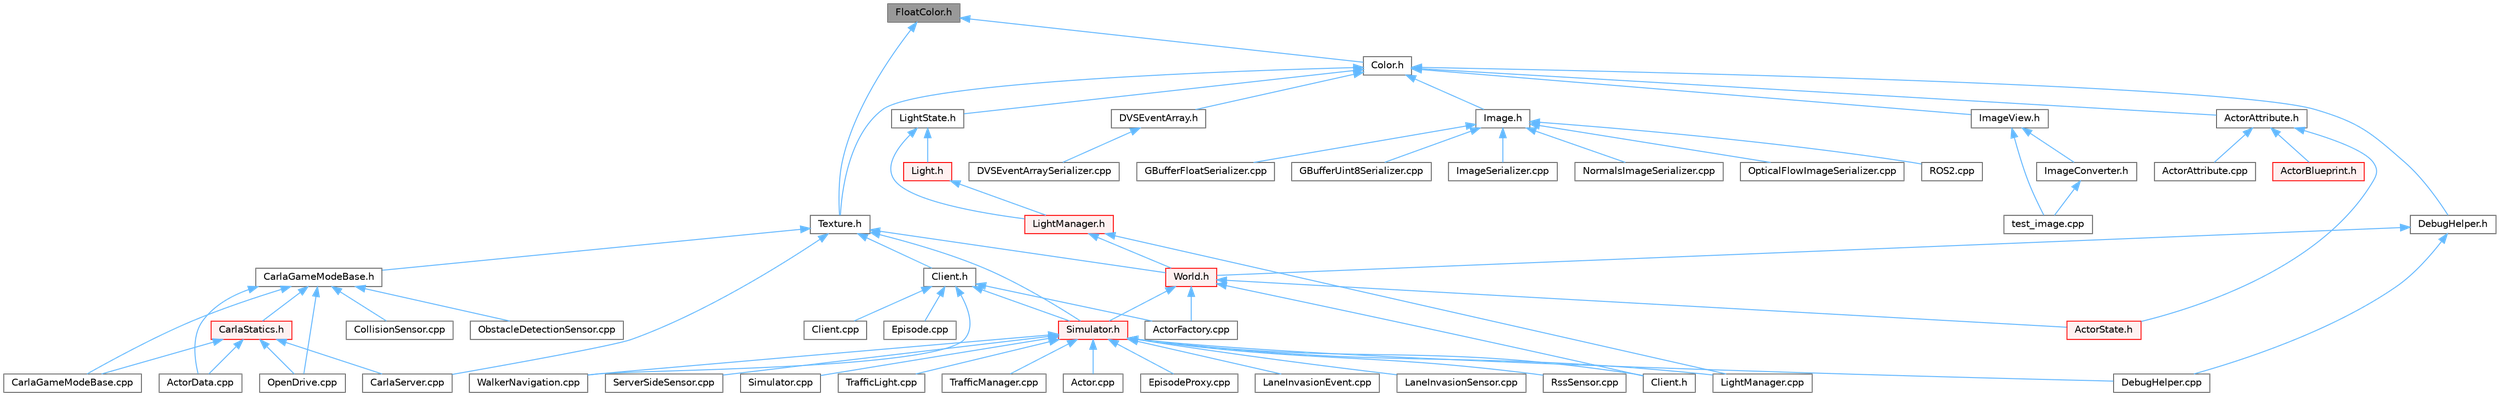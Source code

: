 digraph "FloatColor.h"
{
 // INTERACTIVE_SVG=YES
 // LATEX_PDF_SIZE
  bgcolor="transparent";
  edge [fontname=Helvetica,fontsize=10,labelfontname=Helvetica,labelfontsize=10];
  node [fontname=Helvetica,fontsize=10,shape=box,height=0.2,width=0.4];
  Node1 [id="Node000001",label="FloatColor.h",height=0.2,width=0.4,color="gray40", fillcolor="grey60", style="filled", fontcolor="black",tooltip=" "];
  Node1 -> Node2 [id="edge1_Node000001_Node000002",dir="back",color="steelblue1",style="solid",tooltip=" "];
  Node2 [id="Node000002",label="Color.h",height=0.2,width=0.4,color="grey40", fillcolor="white", style="filled",URL="$db/d51/sensor_2data_2Color_8h.html",tooltip=" "];
  Node2 -> Node3 [id="edge2_Node000002_Node000003",dir="back",color="steelblue1",style="solid",tooltip=" "];
  Node3 [id="Node000003",label="ActorAttribute.h",height=0.2,width=0.4,color="grey40", fillcolor="white", style="filled",URL="$d1/d5d/LibCarla_2source_2carla_2client_2ActorAttribute_8h.html",tooltip=" "];
  Node3 -> Node4 [id="edge3_Node000003_Node000004",dir="back",color="steelblue1",style="solid",tooltip=" "];
  Node4 [id="Node000004",label="ActorAttribute.cpp",height=0.2,width=0.4,color="grey40", fillcolor="white", style="filled",URL="$dc/d32/ActorAttribute_8cpp.html",tooltip=" "];
  Node3 -> Node5 [id="edge4_Node000003_Node000005",dir="back",color="steelblue1",style="solid",tooltip=" "];
  Node5 [id="Node000005",label="ActorBlueprint.h",height=0.2,width=0.4,color="red", fillcolor="#FFF0F0", style="filled",URL="$de/de7/ActorBlueprint_8h.html",tooltip=" "];
  Node3 -> Node11 [id="edge5_Node000003_Node000011",dir="back",color="steelblue1",style="solid",tooltip=" "];
  Node11 [id="Node000011",label="ActorState.h",height=0.2,width=0.4,color="red", fillcolor="#FFF0F0", style="filled",URL="$d4/d22/client_2detail_2ActorState_8h.html",tooltip=" "];
  Node2 -> Node90 [id="edge6_Node000002_Node000090",dir="back",color="steelblue1",style="solid",tooltip=" "];
  Node90 [id="Node000090",label="DVSEventArray.h",height=0.2,width=0.4,color="grey40", fillcolor="white", style="filled",URL="$d5/dc8/DVSEventArray_8h.html",tooltip=" "];
  Node90 -> Node91 [id="edge7_Node000090_Node000091",dir="back",color="steelblue1",style="solid",tooltip=" "];
  Node91 [id="Node000091",label="DVSEventArraySerializer.cpp",height=0.2,width=0.4,color="grey40", fillcolor="white", style="filled",URL="$d0/d60/DVSEventArraySerializer_8cpp.html",tooltip=" "];
  Node2 -> Node92 [id="edge8_Node000002_Node000092",dir="back",color="steelblue1",style="solid",tooltip=" "];
  Node92 [id="Node000092",label="DebugHelper.h",height=0.2,width=0.4,color="grey40", fillcolor="white", style="filled",URL="$d1/dbe/DebugHelper_8h.html",tooltip=" "];
  Node92 -> Node67 [id="edge9_Node000092_Node000067",dir="back",color="steelblue1",style="solid",tooltip=" "];
  Node67 [id="Node000067",label="DebugHelper.cpp",height=0.2,width=0.4,color="grey40", fillcolor="white", style="filled",URL="$d2/d01/DebugHelper_8cpp.html",tooltip=" "];
  Node92 -> Node93 [id="edge10_Node000092_Node000093",dir="back",color="steelblue1",style="solid",tooltip=" "];
  Node93 [id="Node000093",label="World.h",height=0.2,width=0.4,color="red", fillcolor="#FFF0F0", style="filled",URL="$dd/d5b/World_8h.html",tooltip=" "];
  Node93 -> Node15 [id="edge11_Node000093_Node000015",dir="back",color="steelblue1",style="solid",tooltip=" "];
  Node15 [id="Node000015",label="ActorFactory.cpp",height=0.2,width=0.4,color="grey40", fillcolor="white", style="filled",URL="$df/dd6/ActorFactory_8cpp.html",tooltip=" "];
  Node93 -> Node11 [id="edge12_Node000093_Node000011",dir="back",color="steelblue1",style="solid",tooltip=" "];
  Node93 -> Node66 [id="edge13_Node000093_Node000066",dir="back",color="steelblue1",style="solid",tooltip=" "];
  Node66 [id="Node000066",label="Client.h",height=0.2,width=0.4,color="grey40", fillcolor="white", style="filled",URL="$dd/de3/client_2Client_8h.html",tooltip=" "];
  Node93 -> Node65 [id="edge14_Node000093_Node000065",dir="back",color="steelblue1",style="solid",tooltip=" "];
  Node65 [id="Node000065",label="Simulator.h",height=0.2,width=0.4,color="red", fillcolor="#FFF0F0", style="filled",URL="$d6/d4a/Simulator_8h.html",tooltip=" "];
  Node65 -> Node14 [id="edge15_Node000065_Node000014",dir="back",color="steelblue1",style="solid",tooltip=" "];
  Node14 [id="Node000014",label="Actor.cpp",height=0.2,width=0.4,color="grey40", fillcolor="white", style="filled",URL="$d4/d34/Actor_8cpp.html",tooltip=" "];
  Node65 -> Node66 [id="edge16_Node000065_Node000066",dir="back",color="steelblue1",style="solid",tooltip=" "];
  Node65 -> Node67 [id="edge17_Node000065_Node000067",dir="back",color="steelblue1",style="solid",tooltip=" "];
  Node65 -> Node68 [id="edge18_Node000065_Node000068",dir="back",color="steelblue1",style="solid",tooltip=" "];
  Node68 [id="Node000068",label="EpisodeProxy.cpp",height=0.2,width=0.4,color="grey40", fillcolor="white", style="filled",URL="$d2/d6b/EpisodeProxy_8cpp.html",tooltip=" "];
  Node65 -> Node57 [id="edge19_Node000065_Node000057",dir="back",color="steelblue1",style="solid",tooltip=" "];
  Node57 [id="Node000057",label="LaneInvasionEvent.cpp",height=0.2,width=0.4,color="grey40", fillcolor="white", style="filled",URL="$d6/d75/LaneInvasionEvent_8cpp.html",tooltip=" "];
  Node65 -> Node58 [id="edge20_Node000065_Node000058",dir="back",color="steelblue1",style="solid",tooltip=" "];
  Node58 [id="Node000058",label="LaneInvasionSensor.cpp",height=0.2,width=0.4,color="grey40", fillcolor="white", style="filled",URL="$dd/dbc/LibCarla_2source_2carla_2client_2LaneInvasionSensor_8cpp.html",tooltip=" "];
  Node65 -> Node69 [id="edge21_Node000065_Node000069",dir="back",color="steelblue1",style="solid",tooltip=" "];
  Node69 [id="Node000069",label="LightManager.cpp",height=0.2,width=0.4,color="grey40", fillcolor="white", style="filled",URL="$d3/d1d/LightManager_8cpp.html",tooltip=" "];
  Node65 -> Node36 [id="edge22_Node000065_Node000036",dir="back",color="steelblue1",style="solid",tooltip=" "];
  Node36 [id="Node000036",label="RssSensor.cpp",height=0.2,width=0.4,color="grey40", fillcolor="white", style="filled",URL="$d8/d77/LibCarla_2source_2carla_2rss_2RssSensor_8cpp.html",tooltip=" "];
  Node65 -> Node64 [id="edge23_Node000065_Node000064",dir="back",color="steelblue1",style="solid",tooltip=" "];
  Node64 [id="Node000064",label="ServerSideSensor.cpp",height=0.2,width=0.4,color="grey40", fillcolor="white", style="filled",URL="$d1/da0/ServerSideSensor_8cpp.html",tooltip=" "];
  Node65 -> Node9 [id="edge24_Node000065_Node000009",dir="back",color="steelblue1",style="solid",tooltip=" "];
  Node9 [id="Node000009",label="Simulator.cpp",height=0.2,width=0.4,color="grey40", fillcolor="white", style="filled",URL="$d2/d0c/Simulator_8cpp.html",tooltip=" "];
  Node65 -> Node38 [id="edge25_Node000065_Node000038",dir="back",color="steelblue1",style="solid",tooltip=" "];
  Node38 [id="Node000038",label="TrafficLight.cpp",height=0.2,width=0.4,color="grey40", fillcolor="white", style="filled",URL="$dd/d90/TrafficLight_8cpp.html",tooltip=" "];
  Node65 -> Node20 [id="edge26_Node000065_Node000020",dir="back",color="steelblue1",style="solid",tooltip=" "];
  Node20 [id="Node000020",label="TrafficManager.cpp",height=0.2,width=0.4,color="grey40", fillcolor="white", style="filled",URL="$db/d04/TrafficManager_8cpp.html",tooltip=" "];
  Node65 -> Node74 [id="edge27_Node000065_Node000074",dir="back",color="steelblue1",style="solid",tooltip=" "];
  Node74 [id="Node000074",label="WalkerNavigation.cpp",height=0.2,width=0.4,color="grey40", fillcolor="white", style="filled",URL="$de/d84/WalkerNavigation_8cpp.html",tooltip=" "];
  Node2 -> Node94 [id="edge28_Node000002_Node000094",dir="back",color="steelblue1",style="solid",tooltip=" "];
  Node94 [id="Node000094",label="Image.h",height=0.2,width=0.4,color="grey40", fillcolor="white", style="filled",URL="$da/d9b/sensor_2data_2Image_8h.html",tooltip=" "];
  Node94 -> Node95 [id="edge29_Node000094_Node000095",dir="back",color="steelblue1",style="solid",tooltip=" "];
  Node95 [id="Node000095",label="GBufferFloatSerializer.cpp",height=0.2,width=0.4,color="grey40", fillcolor="white", style="filled",URL="$d5/d75/GBufferFloatSerializer_8cpp.html",tooltip=" "];
  Node94 -> Node96 [id="edge30_Node000094_Node000096",dir="back",color="steelblue1",style="solid",tooltip=" "];
  Node96 [id="Node000096",label="GBufferUint8Serializer.cpp",height=0.2,width=0.4,color="grey40", fillcolor="white", style="filled",URL="$d2/dd7/GBufferUint8Serializer_8cpp.html",tooltip=" "];
  Node94 -> Node97 [id="edge31_Node000094_Node000097",dir="back",color="steelblue1",style="solid",tooltip=" "];
  Node97 [id="Node000097",label="ImageSerializer.cpp",height=0.2,width=0.4,color="grey40", fillcolor="white", style="filled",URL="$d2/d47/ImageSerializer_8cpp.html",tooltip=" "];
  Node94 -> Node98 [id="edge32_Node000094_Node000098",dir="back",color="steelblue1",style="solid",tooltip=" "];
  Node98 [id="Node000098",label="NormalsImageSerializer.cpp",height=0.2,width=0.4,color="grey40", fillcolor="white", style="filled",URL="$d3/dc3/NormalsImageSerializer_8cpp.html",tooltip=" "];
  Node94 -> Node99 [id="edge33_Node000094_Node000099",dir="back",color="steelblue1",style="solid",tooltip=" "];
  Node99 [id="Node000099",label="OpticalFlowImageSerializer.cpp",height=0.2,width=0.4,color="grey40", fillcolor="white", style="filled",URL="$d4/dba/OpticalFlowImageSerializer_8cpp.html",tooltip=" "];
  Node94 -> Node100 [id="edge34_Node000094_Node000100",dir="back",color="steelblue1",style="solid",tooltip=" "];
  Node100 [id="Node000100",label="ROS2.cpp",height=0.2,width=0.4,color="grey40", fillcolor="white", style="filled",URL="$dd/d14/ROS2_8cpp.html",tooltip=" "];
  Node2 -> Node101 [id="edge35_Node000002_Node000101",dir="back",color="steelblue1",style="solid",tooltip=" "];
  Node101 [id="Node000101",label="ImageView.h",height=0.2,width=0.4,color="grey40", fillcolor="white", style="filled",URL="$db/dac/ImageView_8h.html",tooltip=" "];
  Node101 -> Node102 [id="edge36_Node000101_Node000102",dir="back",color="steelblue1",style="solid",tooltip=" "];
  Node102 [id="Node000102",label="ImageConverter.h",height=0.2,width=0.4,color="grey40", fillcolor="white", style="filled",URL="$d7/d2c/ImageConverter_8h.html",tooltip=" "];
  Node102 -> Node103 [id="edge37_Node000102_Node000103",dir="back",color="steelblue1",style="solid",tooltip=" "];
  Node103 [id="Node000103",label="test_image.cpp",height=0.2,width=0.4,color="grey40", fillcolor="white", style="filled",URL="$d5/d1a/test__image_8cpp.html",tooltip=" "];
  Node101 -> Node103 [id="edge38_Node000101_Node000103",dir="back",color="steelblue1",style="solid",tooltip=" "];
  Node2 -> Node104 [id="edge39_Node000002_Node000104",dir="back",color="steelblue1",style="solid",tooltip=" "];
  Node104 [id="Node000104",label="LightState.h",height=0.2,width=0.4,color="grey40", fillcolor="white", style="filled",URL="$dc/df0/client_2LightState_8h.html",tooltip=" "];
  Node104 -> Node105 [id="edge40_Node000104_Node000105",dir="back",color="steelblue1",style="solid",tooltip=" "];
  Node105 [id="Node000105",label="Light.h",height=0.2,width=0.4,color="red", fillcolor="#FFF0F0", style="filled",URL="$d4/d73/Light_8h.html",tooltip=" "];
  Node105 -> Node107 [id="edge41_Node000105_Node000107",dir="back",color="steelblue1",style="solid",tooltip=" "];
  Node107 [id="Node000107",label="LightManager.h",height=0.2,width=0.4,color="red", fillcolor="#FFF0F0", style="filled",URL="$dd/d9a/LightManager_8h.html",tooltip=" "];
  Node107 -> Node69 [id="edge42_Node000107_Node000069",dir="back",color="steelblue1",style="solid",tooltip=" "];
  Node107 -> Node93 [id="edge43_Node000107_Node000093",dir="back",color="steelblue1",style="solid",tooltip=" "];
  Node104 -> Node107 [id="edge44_Node000104_Node000107",dir="back",color="steelblue1",style="solid",tooltip=" "];
  Node2 -> Node108 [id="edge45_Node000002_Node000108",dir="back",color="steelblue1",style="solid",tooltip=" "];
  Node108 [id="Node000108",label="Texture.h",height=0.2,width=0.4,color="grey40", fillcolor="white", style="filled",URL="$d9/dbf/Texture_8h.html",tooltip=" "];
  Node108 -> Node109 [id="edge46_Node000108_Node000109",dir="back",color="steelblue1",style="solid",tooltip=" "];
  Node109 [id="Node000109",label="CarlaGameModeBase.h",height=0.2,width=0.4,color="grey40", fillcolor="white", style="filled",URL="$d3/d49/CarlaGameModeBase_8h.html",tooltip=" "];
  Node109 -> Node110 [id="edge47_Node000109_Node000110",dir="back",color="steelblue1",style="solid",tooltip=" "];
  Node110 [id="Node000110",label="ActorData.cpp",height=0.2,width=0.4,color="grey40", fillcolor="white", style="filled",URL="$da/d7f/ActorData_8cpp.html",tooltip=" "];
  Node109 -> Node111 [id="edge48_Node000109_Node000111",dir="back",color="steelblue1",style="solid",tooltip=" "];
  Node111 [id="Node000111",label="CarlaGameModeBase.cpp",height=0.2,width=0.4,color="grey40", fillcolor="white", style="filled",URL="$d0/d2e/CarlaGameModeBase_8cpp.html",tooltip=" "];
  Node109 -> Node112 [id="edge49_Node000109_Node000112",dir="back",color="steelblue1",style="solid",tooltip=" "];
  Node112 [id="Node000112",label="CarlaStatics.h",height=0.2,width=0.4,color="red", fillcolor="#FFF0F0", style="filled",URL="$d9/dc8/CarlaStatics_8h.html",tooltip=" "];
  Node112 -> Node110 [id="edge50_Node000112_Node000110",dir="back",color="steelblue1",style="solid",tooltip=" "];
  Node112 -> Node111 [id="edge51_Node000112_Node000111",dir="back",color="steelblue1",style="solid",tooltip=" "];
  Node112 -> Node119 [id="edge52_Node000112_Node000119",dir="back",color="steelblue1",style="solid",tooltip=" "];
  Node119 [id="Node000119",label="CarlaServer.cpp",height=0.2,width=0.4,color="grey40", fillcolor="white", style="filled",URL="$db/d6c/CarlaServer_8cpp.html",tooltip=" "];
  Node112 -> Node127 [id="edge53_Node000112_Node000127",dir="back",color="steelblue1",style="solid",tooltip=" "];
  Node127 [id="Node000127",label="OpenDrive.cpp",height=0.2,width=0.4,color="grey40", fillcolor="white", style="filled",URL="$d9/d30/Unreal_2CarlaUE4_2Plugins_2Carla_2Source_2Carla_2OpenDrive_2OpenDrive_8cpp.html",tooltip=" "];
  Node109 -> Node142 [id="edge54_Node000109_Node000142",dir="back",color="steelblue1",style="solid",tooltip=" "];
  Node142 [id="Node000142",label="CollisionSensor.cpp",height=0.2,width=0.4,color="grey40", fillcolor="white", style="filled",URL="$da/df0/CollisionSensor_8cpp.html",tooltip=" "];
  Node109 -> Node143 [id="edge55_Node000109_Node000143",dir="back",color="steelblue1",style="solid",tooltip=" "];
  Node143 [id="Node000143",label="ObstacleDetectionSensor.cpp",height=0.2,width=0.4,color="grey40", fillcolor="white", style="filled",URL="$d2/d70/ObstacleDetectionSensor_8cpp.html",tooltip=" "];
  Node109 -> Node127 [id="edge56_Node000109_Node000127",dir="back",color="steelblue1",style="solid",tooltip=" "];
  Node108 -> Node119 [id="edge57_Node000108_Node000119",dir="back",color="steelblue1",style="solid",tooltip=" "];
  Node108 -> Node144 [id="edge58_Node000108_Node000144",dir="back",color="steelblue1",style="solid",tooltip=" "];
  Node144 [id="Node000144",label="Client.h",height=0.2,width=0.4,color="grey40", fillcolor="white", style="filled",URL="$df/d8b/client_2detail_2Client_8h.html",tooltip=" "];
  Node144 -> Node15 [id="edge59_Node000144_Node000015",dir="back",color="steelblue1",style="solid",tooltip=" "];
  Node144 -> Node145 [id="edge60_Node000144_Node000145",dir="back",color="steelblue1",style="solid",tooltip=" "];
  Node145 [id="Node000145",label="Client.cpp",height=0.2,width=0.4,color="grey40", fillcolor="white", style="filled",URL="$dc/d4a/client_2detail_2Client_8cpp.html",tooltip=" "];
  Node144 -> Node76 [id="edge61_Node000144_Node000076",dir="back",color="steelblue1",style="solid",tooltip=" "];
  Node76 [id="Node000076",label="Episode.cpp",height=0.2,width=0.4,color="grey40", fillcolor="white", style="filled",URL="$d6/d12/Episode_8cpp.html",tooltip=" "];
  Node144 -> Node65 [id="edge62_Node000144_Node000065",dir="back",color="steelblue1",style="solid",tooltip=" "];
  Node144 -> Node74 [id="edge63_Node000144_Node000074",dir="back",color="steelblue1",style="solid",tooltip=" "];
  Node108 -> Node65 [id="edge64_Node000108_Node000065",dir="back",color="steelblue1",style="solid",tooltip=" "];
  Node108 -> Node93 [id="edge65_Node000108_Node000093",dir="back",color="steelblue1",style="solid",tooltip=" "];
  Node1 -> Node108 [id="edge66_Node000001_Node000108",dir="back",color="steelblue1",style="solid",tooltip=" "];
}
